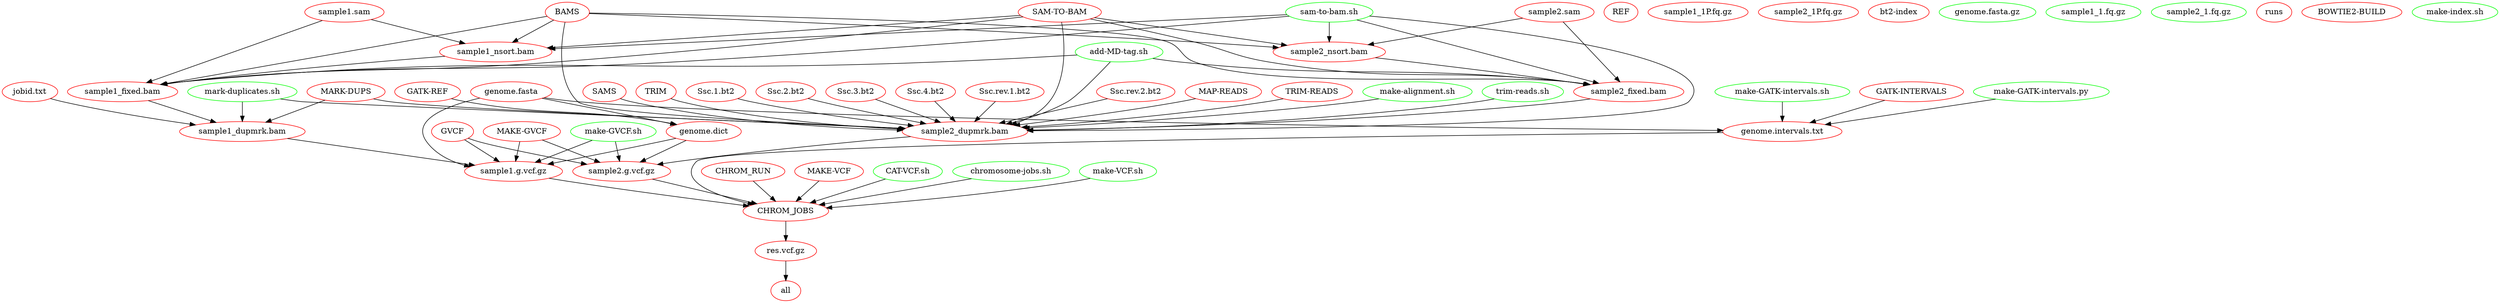 digraph G {
n31[label="BAMS", color="red"];
n6[label="sample1_dupmrk.bam", color="red"];
n36[label="sample1_fixed.bam", color="red"];
n37[label="sample1_nsort.bam", color="red"];
n44[label="sample2_dupmrk.bam", color="red"];
n48[label="sample2_fixed.bam", color="red"];
n49[label="sample2_nsort.bam", color="red"];
n40[label="GVCF", color="red"];
n4[label="CHROM_JOBS", color="red"];
n3[label="res.vcf.gz", color="red"];
n5[label="sample1.g.vcf.gz", color="red"];
n43[label="sample2.g.vcf.gz", color="red"];
n18[label="REF", color="red"];
n42[label="genome.dict", color="red"];
n16[label="genome.fasta", color="red"];
n50[label="genome.intervals.txt", color="red"];
n28[label="SAMS", color="red"];
n7[label="sample1.sam", color="red"];
n45[label="sample2.sam", color="red"];
n11[label="TRIM", color="red"];
n8[label="sample1_1P.fq.gz", color="red"];
n46[label="sample2_1P.fq.gz", color="red"];
n2[label="all", color="red"];
n21[label="bt2-index", color="red"];
n14[label="Ssc.1.bt2", color="red"];
n23[label="Ssc.2.bt2", color="red"];
n24[label="Ssc.3.bt2", color="red"];
n25[label="Ssc.4.bt2", color="red"];
n26[label="Ssc.rev.1.bt2", color="red"];
n27[label="Ssc.rev.2.bt2", color="red"];
n17[label="genome.fasta.gz", color="green"];
n9[label="sample1_1.fq.gz", color="green"];
n47[label="sample2_1.fq.gz", color="green"];
n19[label="runs", color="red"];
n22[label="BOWTIE2-BUILD", color="red"];
n15[label="jobid.txt", color="red"];
n58[label="CHROM_RUN", color="red"];
n53[label="GATK-INTERVALS", color="red"];
n39[label="GATK-REF", color="red"];
n41[label="MAKE-GVCF", color="red"];
n57[label="MAKE-VCF", color="red"];
n29[label="MAP-READS", color="red"];
n35[label="MARK-DUPS", color="red"];
n32[label="SAM-TO-BAM", color="red"];
n12[label="TRIM-READS", color="red"];
n55[label="CAT-VCF.sh", color="green"];
n33[label="add-MD-tag.sh", color="green"];
n56[label="chromosome-jobs.sh", color="green"];
n51[label="make-GATK-intervals.py", color="green"];
n52[label="make-GATK-intervals.sh", color="green"];
n38[label="make-GVCF.sh", color="green"];
n54[label="make-VCF.sh", color="green"];
n13[label="make-alignment.sh", color="green"];
n20[label="make-index.sh", color="green"];
n34[label="mark-duplicates.sh", color="green"];
n30[label="sam-to-bam.sh", color="green"];
n10[label="trim-reads.sh", color="green"];
n36 -> n6 ; 
n15 -> n6 ; 
n35 -> n6 ; 
n34 -> n6 ; 
n31 -> n36 ; 
n37 -> n36 ; 
n7 -> n36 ; 
n32 -> n36 ; 
n33 -> n36 ; 
n30 -> n36 ; 
n31 -> n37 ; 
n7 -> n37 ; 
n32 -> n37 ; 
n30 -> n37 ; 
n31 -> n44 ; 
n48 -> n44 ; 
n28 -> n44 ; 
n11 -> n44 ; 
n14 -> n44 ; 
n23 -> n44 ; 
n24 -> n44 ; 
n25 -> n44 ; 
n26 -> n44 ; 
n27 -> n44 ; 
n29 -> n44 ; 
n35 -> n44 ; 
n32 -> n44 ; 
n12 -> n44 ; 
n33 -> n44 ; 
n13 -> n44 ; 
n34 -> n44 ; 
n30 -> n44 ; 
n10 -> n44 ; 
n31 -> n48 ; 
n49 -> n48 ; 
n45 -> n48 ; 
n32 -> n48 ; 
n33 -> n48 ; 
n30 -> n48 ; 
n31 -> n49 ; 
n45 -> n49 ; 
n32 -> n49 ; 
n30 -> n49 ; 
n5 -> n4 ; 
n43 -> n4 ; 
n50 -> n4 ; 
n58 -> n4 ; 
n57 -> n4 ; 
n55 -> n4 ; 
n56 -> n4 ; 
n54 -> n4 ; 
n4 -> n3 ; 
n6 -> n5 ; 
n40 -> n5 ; 
n42 -> n5 ; 
n16 -> n5 ; 
n41 -> n5 ; 
n38 -> n5 ; 
n44 -> n43 ; 
n40 -> n43 ; 
n42 -> n43 ; 
n41 -> n43 ; 
n38 -> n43 ; 
n16 -> n42 ; 
n39 -> n42 ; 
n16 -> n50 ; 
n53 -> n50 ; 
n51 -> n50 ; 
n52 -> n50 ; 
n3 -> n2 ; 
}
